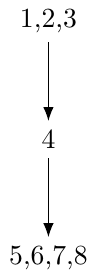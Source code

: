 \documentclass[tikz]{standalone}
\usetikzlibrary{arrows,arrows.meta,backgrounds,fit,positioning}
\tikzset{arrow/.style = {-{Latex[length=.5em]}}}
\begin{document}
\begin{tikzpicture}
\node (1) at (0,0) {1,2,3};
\node (2) [below=of 1] {4};
\node (3) [below=of 2] {5,6,7,8};

\foreach \Source/\Target in {%
   1/2,
   2/3}
    \draw[arrow] (\Source) to (\Target);

%\begin{pgfonlayer}{background}
  %  \node[draw=blue!75, dashed, fit=(1)(2)(3)(4)] {};
   % \node[draw=red!75, dashed, fit=(0)] {};
    %\node[draw=red!75, dashed, fit=(5)(6)(7)(8)] {};
%\end{pgfonlayer}
\end{tikzpicture}
\end{document}
